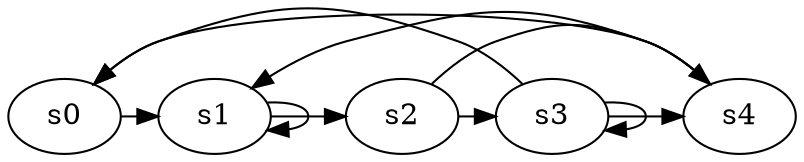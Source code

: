 digraph game_0579_cycle_5 {
    s0 [name="s0", player=0];
    s1 [name="s1", player=0];
    s2 [name="s2", player=1];
    s3 [name="s3", player=1, target=1];
    s4 [name="s4", player=0, target=1];

    s0 -> s1 [constraint="time % 2 == 0 && !(time % 4 == 0)"];
    s1 -> s2 [constraint="time == 9 || time == 11 || time == 15 || time == 23"];
    s2 -> s3 [constraint="time == 3 || time == 14 || time == 18 || time == 22"];
    s3 -> s4 [constraint="time % 2 == 0 || time % 2 == 1"];
    s4 -> s0 [constraint="time % 2 == 0 && !(time % 3 == 0)"];
    s1 -> s1 [constraint="time % 2 == 0"];
    s2 -> s4 [constraint="time == 0"];
    s3 -> s3 [constraint="time % 2 == 0"];
    s3 -> s0 [constraint="time == 5 || time == 14"];
    s4 -> s1 [constraint="time == 4 || time == 6 || time == 14"];
}
